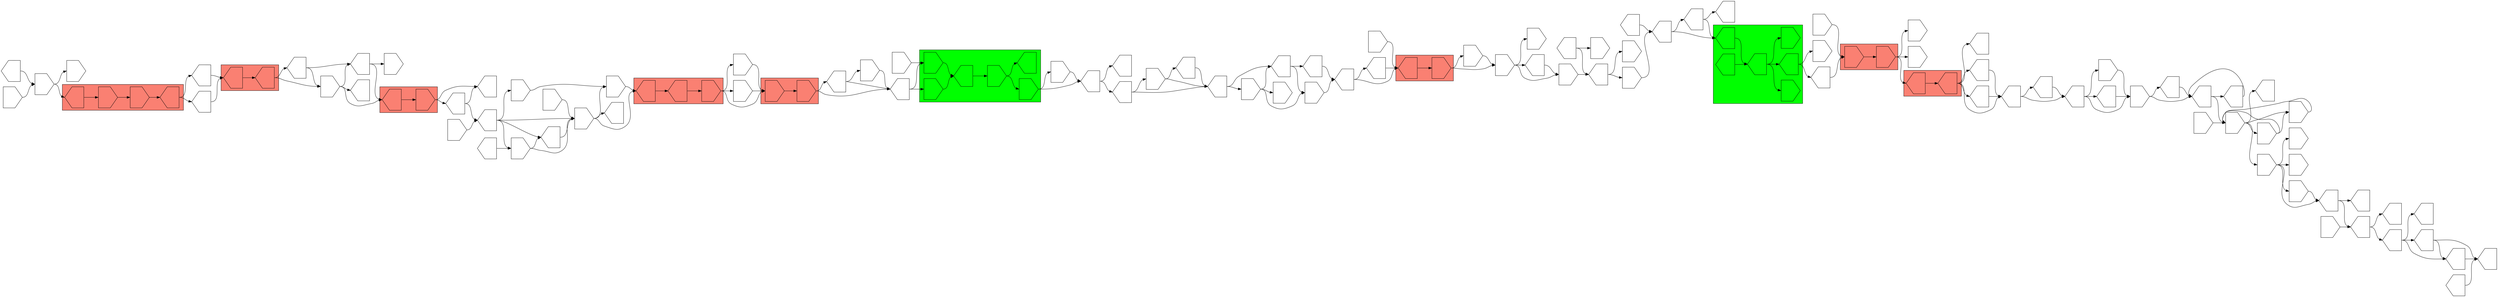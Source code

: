 digraph asm {
	rotate=90;
	edge [headport=n,tailport=s];
subgraph cluster_C10693_5504 {
	10693 [label="",height=1,width=1,shape=house];
	5504 [label="",height=1,width=1,shape=house];
	style=filled;
	fillcolor=salmon;
}
subgraph cluster_C6521_4820 {
	6521 [label="",height=1,width=1,shape=invhouse];
	4820 [label="",height=1,width=1,shape=invhouse];
	style=filled;
	fillcolor=salmon;
}
subgraph cluster_R8850_18760_6042_11907_16149_18516 {
	8850 [label="",height=1,width=1,shape=house];
	18760 [label="",height=1,width=1,shape=house];
	6042 [label="",height=1,width=1,shape=house];
	11907 [label="",height=1,width=1,shape=invhouse];
	16149 [label="",height=1,width=1,shape=house];
	18516 [label="",height=1,width=1,shape=invhouse];
	style=filled;
	fillcolor=green;
}
subgraph cluster_C14265_7993 {
	14265 [label="",height=1,width=1,shape=house];
	7993 [label="",height=1,width=1,shape=invhouse];
	style=filled;
	fillcolor=salmon;
}
subgraph cluster_R4238_12809_456_3871_3302_7961 {
	4238 [label="",height=1,width=1,shape=invhouse];
	12809 [label="",height=1,width=1,shape=invhouse];
	456 [label="",height=1,width=1,shape=house];
	3871 [label="",height=1,width=1,shape=invhouse];
	3302 [label="",height=1,width=1,shape=invhouse];
	7961 [label="",height=1,width=1,shape=house];
	style=filled;
	fillcolor=green;
}
subgraph cluster_C7297_7339 {
	7297 [label="",height=1,width=1,shape=invhouse];
	7339 [label="",height=1,width=1,shape=invhouse];
	style=filled;
	fillcolor=salmon;
}
subgraph cluster_C6267_11932_16644 {
	6267 [label="",height=1,width=1,shape=house];
	11932 [label="",height=1,width=1,shape=house];
	16644 [label="",height=1,width=1,shape=invhouse];
	style=filled;
	fillcolor=salmon;
}
subgraph cluster_C5851_3991 {
	5851 [label="",height=1,width=1,shape=house];
	3991 [label="",height=1,width=1,shape=invhouse];
	style=filled;
	fillcolor=salmon;
}
subgraph cluster_C21260_1390 {
	21260 [label="",height=1,width=1,shape=house];
	1390 [label="",height=1,width=1,shape=house];
	style=filled;
	fillcolor=salmon;
}
subgraph cluster_C10331_8680_10455_5278 {
	10331 [label="",height=1,width=1,shape=house];
	8680 [label="",height=1,width=1,shape=invhouse];
	10455 [label="",height=1,width=1,shape=invhouse];
	5278 [label="",height=1,width=1,shape=house];
	style=filled;
	fillcolor=salmon;
}
	5253 [label="",height=1,width=1,shape=house];
	1480 [label="",height=1,width=1,shape=house];
	6076 [label="",height=1,width=1,shape=invhouse];
	670 [label="",height=1,width=1,shape=house];
	7412 [label="",height=1,width=1,shape=house];
	20943 [label="",height=1,width=1,shape=invhouse];
	1600 [label="",height=1,width=1,shape=invhouse];
	9390 [label="",height=1,width=1,shape=house];
	228 [label="",height=1,width=1,shape=house];
	4219 [label="",height=1,width=1,shape=house];
	15353 [label="",height=1,width=1,shape=house];
	2841 [label="",height=1,width=1,shape=house];
	12570 [label="",height=1,width=1,shape=house];
	16777 [label="",height=1,width=1,shape=house];
	16771 [label="",height=1,width=1,shape=house];
	10670 [label="",height=1,width=1,shape=house];
	16101 [label="",height=1,width=1,shape=invhouse];
	18903 [label="",height=1,width=1,shape=house];
	16532 [label="",height=1,width=1,shape=invhouse];
	9392 [label="",height=1,width=1,shape=invhouse];
	17158 [label="",height=1,width=1,shape=invhouse];
	5962 [label="",height=1,width=1,shape=invhouse];
	9147 [label="",height=1,width=1,shape=invhouse];
	18749 [label="",height=1,width=1,shape=house];
	8542 [label="",height=1,width=1,shape=invhouse];
	16344 [label="",height=1,width=1,shape=house];
	15369 [label="",height=1,width=1,shape=house];
	15389 [label="",height=1,width=1,shape=invhouse];
	18358 [label="",height=1,width=1,shape=house];
	14005 [label="",height=1,width=1,shape=house];
	15157 [label="",height=1,width=1,shape=house];
	15131 [label="",height=1,width=1,shape=house];
	15523 [label="",height=1,width=1,shape=invhouse];
	19033 [label="",height=1,width=1,shape=invhouse];
	11872 [label="",height=1,width=1,shape=house];
	17229 [label="",height=1,width=1,shape=invhouse];
	5903 [label="",height=1,width=1,shape=house];
	6067 [label="",height=1,width=1,shape=house];
	18207 [label="",height=1,width=1,shape=house];
	12683 [label="",height=1,width=1,shape=invhouse];
	2994 [label="",height=1,width=1,shape=house];
	18394 [label="",height=1,width=1,shape=invhouse];
	6415 [label="",height=1,width=1,shape=invhouse];
	725 [label="",height=1,width=1,shape=house];
	19353 [label="",height=1,width=1,shape=invhouse];
	691 [label="",height=1,width=1,shape=invhouse];
	11372 [label="",height=1,width=1,shape=invhouse];
	3772 [label="",height=1,width=1,shape=house];
	12483 [label="",height=1,width=1,shape=house];
	7523 [label="",height=1,width=1,shape=invhouse];
	9813 [label="",height=1,width=1,shape=invhouse];
	12314 [label="",height=1,width=1,shape=invhouse];
	12824 [label="",height=1,width=1,shape=house];
	13313 [label="",height=1,width=1,shape=house];
	9819 [label="",height=1,width=1,shape=house];
	7824 [label="",height=1,width=1,shape=house];
	13046 [label="",height=1,width=1,shape=invhouse];
	17111 [label="",height=1,width=1,shape=house];
	20902 [label="",height=1,width=1,shape=house];
	10299 [label="",height=1,width=1,shape=house];
	7287 [label="",height=1,width=1,shape=invhouse];
	2356 [label="",height=1,width=1,shape=house];
	6596 [label="",height=1,width=1,shape=invhouse];
	8518 [label="",height=1,width=1,shape=house];
	14802 [label="",height=1,width=1,shape=invhouse];
	15247 [label="",height=1,width=1,shape=invhouse];
	11763 [label="",height=1,width=1,shape=invhouse];
	5665 [label="",height=1,width=1,shape=house];
	11916 [label="",height=1,width=1,shape=invhouse];
	17248 [label="",height=1,width=1,shape=invhouse];
	4498 [label="",height=1,width=1,shape=house];
	8478 [label="",height=1,width=1,shape=invhouse];
	12671 [label="",height=1,width=1,shape=house];
	13386 [label="",height=1,width=1,shape=house];
	11599 [label="",height=1,width=1,shape=house];
	14147 [label="",height=1,width=1,shape=house];
	8627 [label="",height=1,width=1,shape=invhouse];
	9949 [label="",height=1,width=1,shape=house];
	9971 [label="",height=1,width=1,shape=invhouse];
	18650 [label="",height=1,width=1,shape=house];
	11229 [label="",height=1,width=1,shape=house];
	15310 [label="",height=1,width=1,shape=house];
	6034 [label="",height=1,width=1,shape=invhouse];
	13616 [label="",height=1,width=1,shape=invhouse];
	10584 [label="",height=1,width=1,shape=invhouse];
	11239 [label="",height=1,width=1,shape=house];
	13024 [label="",height=1,width=1,shape=house];
	14778 [label="",height=1,width=1,shape=invhouse];
	18221 [label="",height=1,width=1,shape=invhouse];
	18826 [label="",height=1,width=1,shape=invhouse];
	11982 [label="",height=1,width=1,shape=invhouse];
	11126 [label="",height=1,width=1,shape=house];
	18383 [label="",height=1,width=1,shape=invhouse];
	18580 [label="",height=1,width=1,shape=house];
	17285 [label="",height=1,width=1,shape=invhouse];
	10693 -> 5504
	5504 -> 5253
	5504 -> 14005
	5504 -> 15131
	5504 -> 15157
	5253 -> 1480
	5253 -> 18358
	1480 -> 6076
	1480 -> 15369
	1480 -> 15389
	6076 -> 670
	6076 -> 16344
	670 -> 7412
	670 -> 20943
	7412 -> 670
	20943 -> 1600
	20943 -> 5962
	20943 -> 9147
	20943 -> 18749
	1600 -> 9390
	1600 -> 9392
	1600 -> 16532
	1600 -> 17158
	9390 -> 228
	9390 -> 18903
	228 -> 4219
	228 -> 10670
	4219 -> 15353
	4219 -> 16771
	4219 -> 16777
	15353 -> 2841
	12570 -> 2841
	16777 -> 2841
	16777 -> 15353
	16101 -> 228
	16532 -> 9390
	5962 -> 9147
	5962 -> 20943
	9147 -> 20943
	8542 -> 20943
	16344 -> 670
	15369 -> 6076
	15389 -> 6076
	18358 -> 1480
	14005 -> 5253
	15157 -> 5253
	4820 -> 10693
	4820 -> 15523
	4820 -> 19033
	6521 -> 4820
	11872 -> 6521
	16149 -> 11872
	16149 -> 17229
	6042 -> 11907
	6042 -> 16149
	6042 -> 18516
	8850 -> 6042
	5903 -> 6067
	5903 -> 8850
	6067 -> 8850
	6067 -> 18207
	12683 -> 5903
	2994 -> 12683
	2994 -> 18394
	6415 -> 2994
	725 -> 6415
	19353 -> 691
	19353 -> 725
	19353 -> 6415
	7993 -> 11372
	7993 -> 19353
	11372 -> 19353
	14265 -> 7993
	3772 -> 12483
	3772 -> 14265
	12483 -> 14265
	7523 -> 3772
	9813 -> 7523
	9813 -> 12314
	9813 -> 12824
	12824 -> 7523
	12824 -> 13313
	13313 -> 3772
	9819 -> 9813
	9819 -> 12824
	7824 -> 9819
	7824 -> 13046
	13046 -> 9819
	13046 -> 17111
	17111 -> 9819
	20902 -> 7824
	20902 -> 10299
	3302 -> 7287
	3302 -> 20902
	7287 -> 20902
	3871 -> 3302
	3871 -> 7961
	456 -> 3871
	4238 -> 456
	2356 -> 4238
	2356 -> 12809
	12809 -> 456
	6596 -> 2356
	8518 -> 2356
	8518 -> 6596
	7339 -> 2356
	7339 -> 8518
	7297 -> 7339
	14802 -> 7297
	16644 -> 7297
	16644 -> 14802
	16644 -> 15247
	15247 -> 7297
	11932 -> 16644
	6267 -> 11932
	11763 -> 5665
	11763 -> 6267
	11763 -> 11916
	11916 -> 6267
	17248 -> 11916
	4498 -> 8478
	4498 -> 11763
	4498 -> 12671
	4498 -> 17248
	8478 -> 11763
	8478 -> 12671
	12671 -> 11763
	13386 -> 8478
	11599 -> 4498
	11599 -> 14147
	3991 -> 11599
	3991 -> 14147
	5851 -> 3991
	8627 -> 5851
	8627 -> 9949
	8627 -> 13024
	9949 -> 5851
	9949 -> 9971
	18650 -> 8627
	18650 -> 9949
	1390 -> 8627
	1390 -> 18650
	21260 -> 1390
	11229 -> 21260
	5278 -> 11229
	5278 -> 15310
	15310 -> 21260
	10455 -> 5278
	8680 -> 10455
	10331 -> 8680
	6034 -> 10331
	6034 -> 13616
	10584 -> 6034
	11239 -> 6034
	14778 -> 4498
	18221 -> 11763
	18826 -> 4238
	11982 -> 14265
	11126 -> 2994
	11126 -> 18383
	18580 -> 5903
	18760 -> 6042
	17285 -> 6521
}